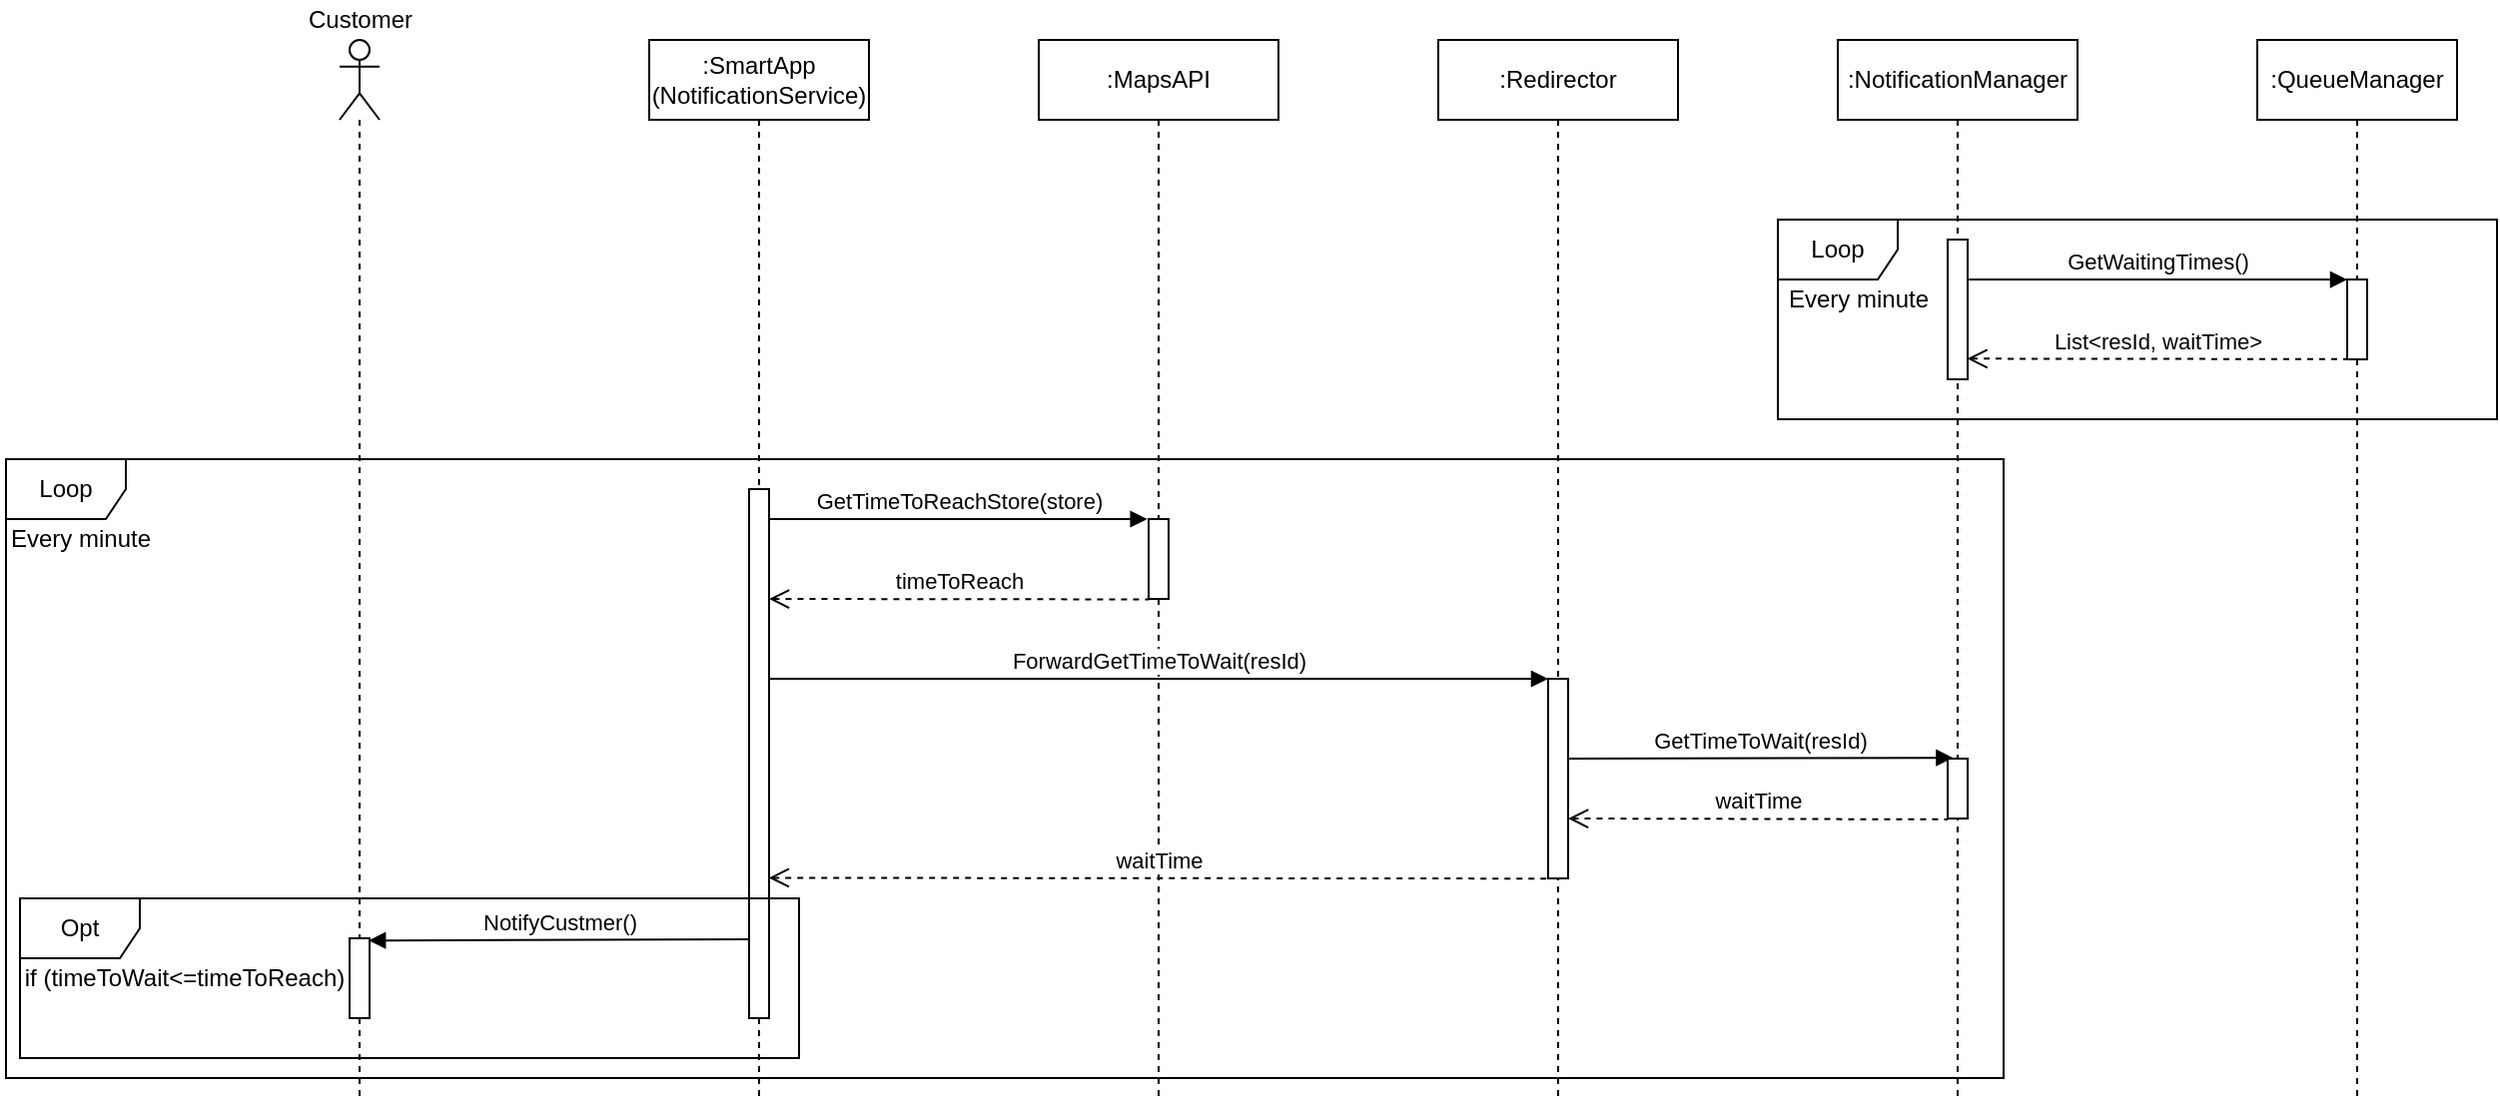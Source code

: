 <mxfile version="14.1.4" type="device"><diagram id="jmBErlQyBtcOZ00mmP0L" name="Page-1"><mxGraphModel dx="1483" dy="821" grid="1" gridSize="10" guides="1" tooltips="1" connect="1" arrows="1" fold="1" page="1" pageScale="1" pageWidth="827" pageHeight="1169" math="0" shadow="0"><root><mxCell id="0"/><mxCell id="1" parent="0"/><mxCell id="KmZRrf-IkiN_PtcyJQHc-13" value="Loop" style="shape=umlFrame;whiteSpace=wrap;html=1;" vertex="1" parent="1"><mxGeometry x="23" y="250" width="1000" height="310" as="geometry"/></mxCell><mxCell id="KmZRrf-IkiN_PtcyJQHc-1" value="&lt;div&gt;:SmartApp&lt;/div&gt;(NotificationService)" style="shape=umlLifeline;perimeter=lifelinePerimeter;whiteSpace=wrap;html=1;container=1;collapsible=0;recursiveResize=0;outlineConnect=0;" vertex="1" parent="1"><mxGeometry x="345" y="40" width="110" height="530" as="geometry"/></mxCell><mxCell id="KmZRrf-IkiN_PtcyJQHc-2" value=":NotificationManager" style="shape=umlLifeline;perimeter=lifelinePerimeter;whiteSpace=wrap;html=1;container=1;collapsible=0;recursiveResize=0;outlineConnect=0;" vertex="1" parent="1"><mxGeometry x="940" y="40" width="120" height="530" as="geometry"/></mxCell><mxCell id="KmZRrf-IkiN_PtcyJQHc-23" value="" style="html=1;points=[];perimeter=orthogonalPerimeter;" vertex="1" parent="KmZRrf-IkiN_PtcyJQHc-2"><mxGeometry x="55" y="360" width="10" height="30" as="geometry"/></mxCell><mxCell id="KmZRrf-IkiN_PtcyJQHc-3" value=":QueueManager" style="shape=umlLifeline;perimeter=lifelinePerimeter;whiteSpace=wrap;html=1;container=1;collapsible=0;recursiveResize=0;outlineConnect=0;" vertex="1" parent="1"><mxGeometry x="1150" y="40" width="100" height="530" as="geometry"/></mxCell><mxCell id="KmZRrf-IkiN_PtcyJQHc-4" value="" style="shape=umlLifeline;participant=umlActor;perimeter=lifelinePerimeter;whiteSpace=wrap;html=1;container=1;collapsible=0;recursiveResize=0;verticalAlign=top;spacingTop=36;outlineConnect=0;" vertex="1" parent="1"><mxGeometry x="190" y="40" width="20" height="530" as="geometry"/></mxCell><mxCell id="KmZRrf-IkiN_PtcyJQHc-5" value="Loop" style="shape=umlFrame;whiteSpace=wrap;html=1;" vertex="1" parent="1"><mxGeometry x="910" y="130" width="360" height="100" as="geometry"/></mxCell><mxCell id="KmZRrf-IkiN_PtcyJQHc-6" value="Every minute" style="text;html=1;align=center;verticalAlign=middle;resizable=0;points=[];autosize=1;" vertex="1" parent="1"><mxGeometry x="910" y="160" width="80" height="20" as="geometry"/></mxCell><mxCell id="KmZRrf-IkiN_PtcyJQHc-7" value="" style="html=1;points=[];perimeter=orthogonalPerimeter;" vertex="1" parent="1"><mxGeometry x="995" y="140" width="10" height="70" as="geometry"/></mxCell><mxCell id="KmZRrf-IkiN_PtcyJQHc-10" value="" style="html=1;points=[];perimeter=orthogonalPerimeter;" vertex="1" parent="1"><mxGeometry x="1195" y="160" width="10" height="40" as="geometry"/></mxCell><mxCell id="KmZRrf-IkiN_PtcyJQHc-11" value="GetWaitingTimes()" style="html=1;verticalAlign=bottom;startArrow=none;startFill=0;endArrow=block;startSize=8;exitX=1.067;exitY=0.286;exitDx=0;exitDy=0;exitPerimeter=0;" edge="1" parent="1" source="KmZRrf-IkiN_PtcyJQHc-7" target="KmZRrf-IkiN_PtcyJQHc-10"><mxGeometry width="60" relative="1" as="geometry"><mxPoint x="860" y="420" as="sourcePoint"/><mxPoint x="1180" y="161" as="targetPoint"/></mxGeometry></mxCell><mxCell id="KmZRrf-IkiN_PtcyJQHc-12" value="List&amp;lt;resId, waitTime&amp;gt;" style="html=1;verticalAlign=bottom;startArrow=open;startFill=0;endArrow=none;startSize=8;exitX=0.977;exitY=0.247;exitDx=0;exitDy=0;exitPerimeter=0;dashed=1;endFill=0;" edge="1" parent="1"><mxGeometry width="60" relative="1" as="geometry"><mxPoint x="1004.77" y="199.66" as="sourcePoint"/><mxPoint x="1195" y="199.9" as="targetPoint"/></mxGeometry></mxCell><mxCell id="KmZRrf-IkiN_PtcyJQHc-14" value="Every minute" style="text;html=1;align=center;verticalAlign=middle;resizable=0;points=[];autosize=1;" vertex="1" parent="1"><mxGeometry x="20" y="280" width="80" height="20" as="geometry"/></mxCell><mxCell id="KmZRrf-IkiN_PtcyJQHc-15" value=":MapsAPI" style="shape=umlLifeline;perimeter=lifelinePerimeter;whiteSpace=wrap;html=1;container=1;collapsible=0;recursiveResize=0;outlineConnect=0;" vertex="1" parent="1"><mxGeometry x="540" y="40" width="120" height="530" as="geometry"/></mxCell><mxCell id="KmZRrf-IkiN_PtcyJQHc-18" value="" style="html=1;points=[];perimeter=orthogonalPerimeter;" vertex="1" parent="KmZRrf-IkiN_PtcyJQHc-15"><mxGeometry x="55" y="240" width="10" height="40" as="geometry"/></mxCell><mxCell id="KmZRrf-IkiN_PtcyJQHc-16" value="" style="html=1;points=[];perimeter=orthogonalPerimeter;" vertex="1" parent="1"><mxGeometry x="395" y="265" width="10" height="265" as="geometry"/></mxCell><mxCell id="KmZRrf-IkiN_PtcyJQHc-17" value="GetTimeToReachStore(store)" style="html=1;verticalAlign=bottom;startArrow=none;startFill=0;endArrow=block;startSize=8;exitX=1.067;exitY=0.286;exitDx=0;exitDy=0;exitPerimeter=0;" edge="1" parent="1"><mxGeometry width="60" relative="1" as="geometry"><mxPoint x="405.0" y="280" as="sourcePoint"/><mxPoint x="594.33" y="280" as="targetPoint"/></mxGeometry></mxCell><mxCell id="KmZRrf-IkiN_PtcyJQHc-19" value="timeToReach" style="html=1;verticalAlign=bottom;startArrow=open;startFill=0;endArrow=none;startSize=8;exitX=0.977;exitY=0.247;exitDx=0;exitDy=0;exitPerimeter=0;dashed=1;endFill=0;" edge="1" parent="1"><mxGeometry width="60" relative="1" as="geometry"><mxPoint x="405.0" y="320" as="sourcePoint"/><mxPoint x="595.23" y="320.24" as="targetPoint"/></mxGeometry></mxCell><mxCell id="KmZRrf-IkiN_PtcyJQHc-22" value="ForwardGetTimeToWait(resId)" style="html=1;verticalAlign=bottom;startArrow=none;startFill=0;endArrow=block;startSize=8;exitX=1.067;exitY=0.286;exitDx=0;exitDy=0;exitPerimeter=0;entryX=0;entryY=0;entryDx=0;entryDy=0;entryPerimeter=0;" edge="1" parent="1" target="KmZRrf-IkiN_PtcyJQHc-31"><mxGeometry width="60" relative="1" as="geometry"><mxPoint x="405.0" y="360" as="sourcePoint"/><mxPoint x="790" y="360" as="targetPoint"/></mxGeometry></mxCell><mxCell id="KmZRrf-IkiN_PtcyJQHc-24" value="waitTime" style="html=1;verticalAlign=bottom;startArrow=open;startFill=0;endArrow=none;startSize=8;dashed=1;endFill=0;exitX=0.976;exitY=0.93;exitDx=0;exitDy=0;exitPerimeter=0;" edge="1" parent="1"><mxGeometry width="60" relative="1" as="geometry"><mxPoint x="404.88" y="459.71" as="sourcePoint"/><mxPoint x="795.12" y="460.1" as="targetPoint"/></mxGeometry></mxCell><mxCell id="KmZRrf-IkiN_PtcyJQHc-26" value="Opt" style="shape=umlFrame;whiteSpace=wrap;html=1;" vertex="1" parent="1"><mxGeometry x="30" y="470" width="390" height="80" as="geometry"/></mxCell><mxCell id="KmZRrf-IkiN_PtcyJQHc-27" value="&lt;div&gt;if (timeToWait&amp;lt;=timeToReach)&lt;/div&gt;" style="text;html=1;align=center;verticalAlign=middle;resizable=0;points=[];autosize=1;" vertex="1" parent="1"><mxGeometry x="27" y="500" width="170" height="20" as="geometry"/></mxCell><mxCell id="KmZRrf-IkiN_PtcyJQHc-28" value="NotifyCustmer()" style="html=1;verticalAlign=bottom;startArrow=none;startFill=0;endArrow=block;startSize=8;entryX=0.959;entryY=0.025;entryDx=0;entryDy=0;entryPerimeter=0;" edge="1" parent="1"><mxGeometry width="60" relative="1" as="geometry"><mxPoint x="395" y="490.5" as="sourcePoint"/><mxPoint x="204.59" y="491.125" as="targetPoint"/></mxGeometry></mxCell><mxCell id="KmZRrf-IkiN_PtcyJQHc-29" value="" style="html=1;points=[];perimeter=orthogonalPerimeter;" vertex="1" parent="1"><mxGeometry x="195" y="490" width="10" height="40" as="geometry"/></mxCell><mxCell id="KmZRrf-IkiN_PtcyJQHc-30" value=":Redirector" style="shape=umlLifeline;perimeter=lifelinePerimeter;whiteSpace=wrap;html=1;container=1;collapsible=0;recursiveResize=0;outlineConnect=0;" vertex="1" parent="1"><mxGeometry x="740" y="40" width="120" height="530" as="geometry"/></mxCell><mxCell id="KmZRrf-IkiN_PtcyJQHc-31" value="" style="html=1;points=[];perimeter=orthogonalPerimeter;" vertex="1" parent="KmZRrf-IkiN_PtcyJQHc-30"><mxGeometry x="55" y="320" width="10" height="100" as="geometry"/></mxCell><mxCell id="KmZRrf-IkiN_PtcyJQHc-32" value="GetTimeToWait(resId)" style="html=1;verticalAlign=bottom;startArrow=none;startFill=0;endArrow=block;startSize=8;exitX=1.067;exitY=0.286;exitDx=0;exitDy=0;exitPerimeter=0;entryX=0.271;entryY=0.989;entryDx=0;entryDy=0;entryPerimeter=0;" edge="1" parent="1"><mxGeometry width="60" relative="1" as="geometry"><mxPoint x="805.0" y="400" as="sourcePoint"/><mxPoint x="997.71" y="399.56" as="targetPoint"/></mxGeometry></mxCell><mxCell id="KmZRrf-IkiN_PtcyJQHc-33" value="waitTime" style="html=1;verticalAlign=bottom;startArrow=open;startFill=0;endArrow=none;startSize=8;dashed=1;endFill=0;exitX=1;exitY=0.533;exitDx=0;exitDy=0;exitPerimeter=0;" edge="1" parent="1"><mxGeometry width="60" relative="1" as="geometry"><mxPoint x="805" y="430.0" as="sourcePoint"/><mxPoint x="995" y="430.44" as="targetPoint"/></mxGeometry></mxCell><mxCell id="KmZRrf-IkiN_PtcyJQHc-34" value="Customer" style="text;html=1;align=center;verticalAlign=middle;resizable=0;points=[];autosize=1;" vertex="1" parent="1"><mxGeometry x="165" y="20" width="70" height="20" as="geometry"/></mxCell></root></mxGraphModel></diagram></mxfile>